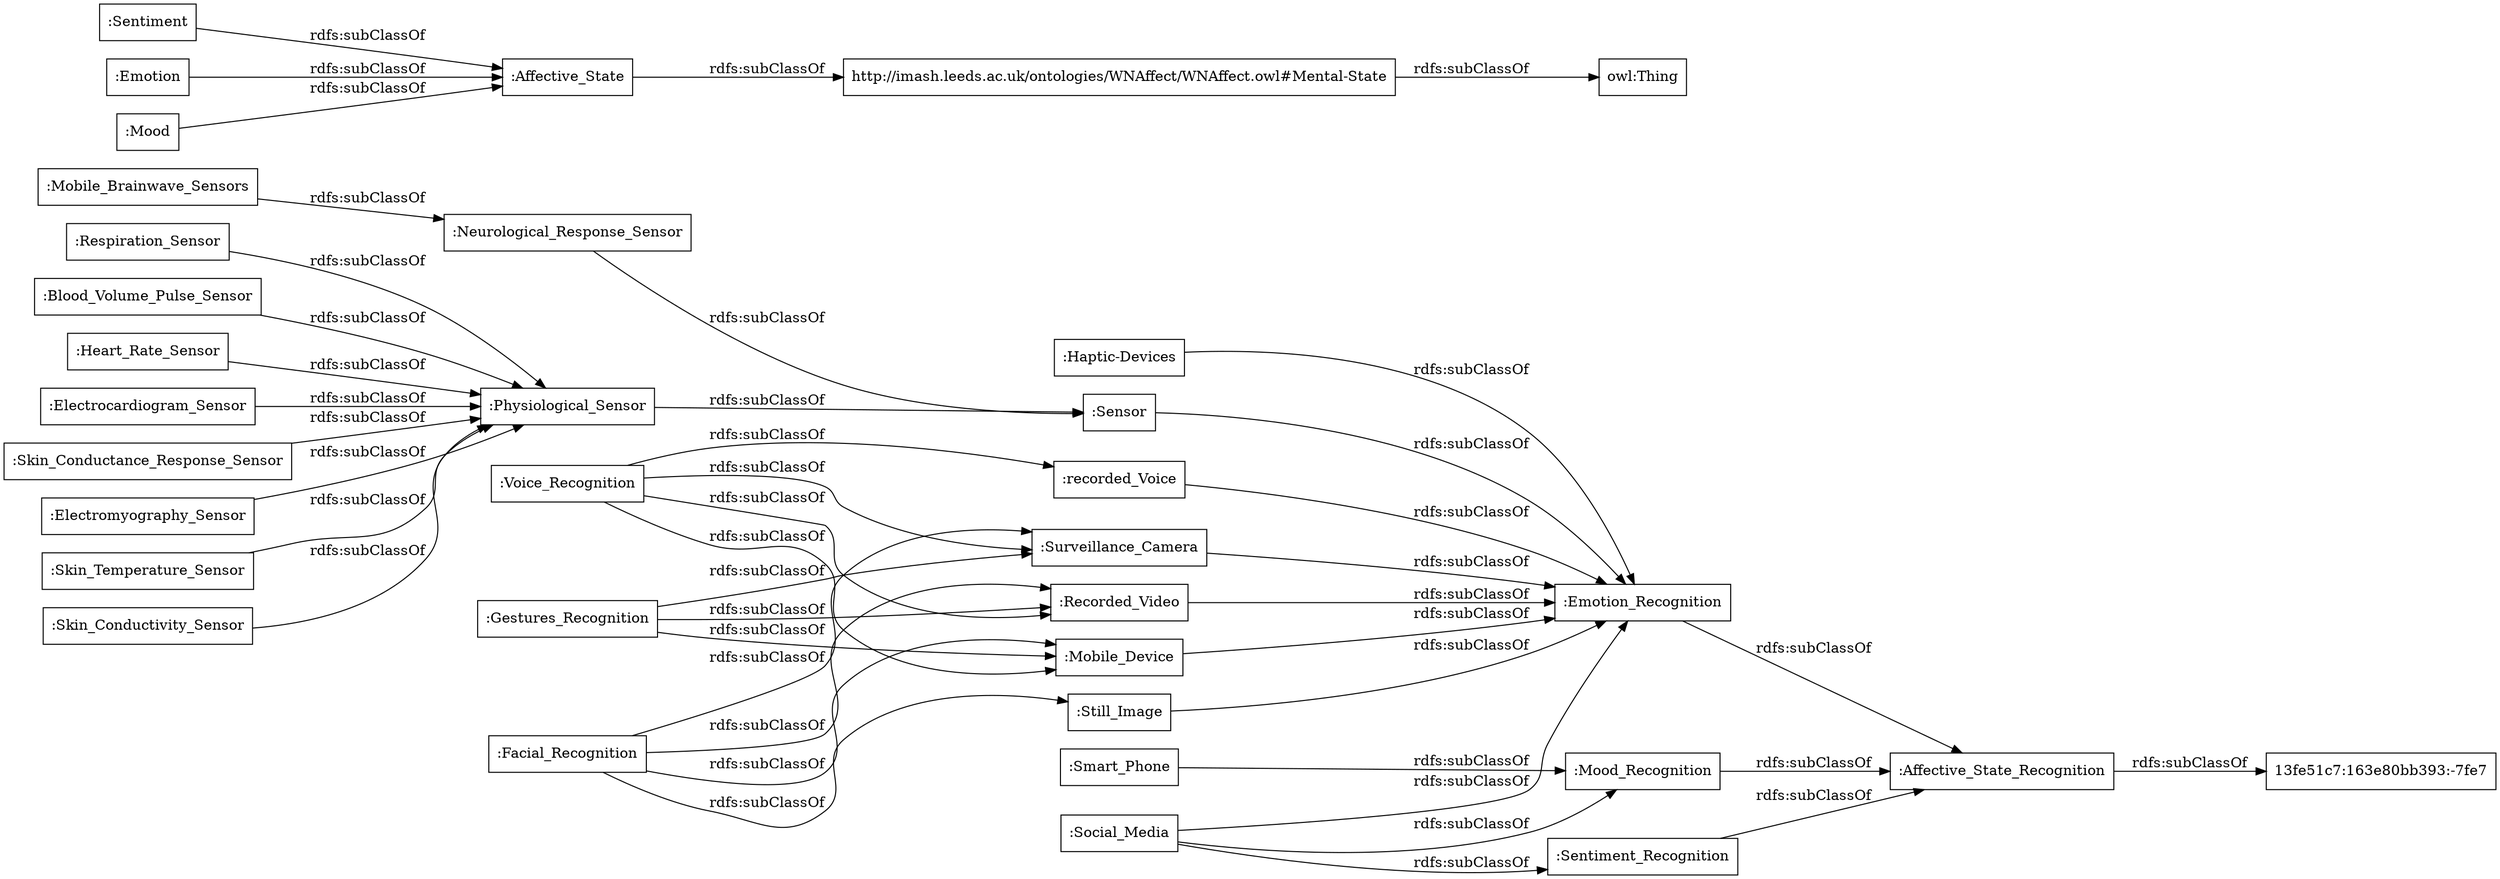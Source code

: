 digraph ar2dtool_diagram { 
rankdir=LR;
size="1000"
node [shape = rectangle, color="black"]; ":Mobile_Device" ":Voice_Recognition" ":Sentiment" ":Heart_Rate_Sensor" ":Neurological_Response_Sensor" ":Haptic-Devices" ":Electrocardiogram_Sensor" ":Still_Image" ":Sensor" ":Emotion" ":Skin_Conductance_Response_Sensor" ":Mood" ":Mobile_Brainwave_Sensors" ":Affective_State" ":recorded_Voice" ":Electromyography_Sensor" ":Physiological_Sensor" ":Emotion_Recognition" ":Skin_Temperature_Sensor" "13fe51c7:163e80bb393:-7fe7" ":Facial_Recognition" ":Skin_Conductivity_Sensor" ":Recorded_Video" ":Surveillance_Camera" ":Gestures_Recognition" "http://imash.leeds.ac.uk/ontologies/WNAffect/WNAffect.owl#Mental-State" ":Mood_Recognition" ":Smart_Phone" ":Sentiment_Recognition" ":Social_Media" ":Respiration_Sensor" ":Blood_Volume_Pulse_Sensor" ":Affective_State_Recognition" ; /*classes style*/
	":Emotion_Recognition" -> ":Affective_State_Recognition" [ label = "rdfs:subClassOf" ];
	":Voice_Recognition" -> ":recorded_Voice" [ label = "rdfs:subClassOf" ];
	":Voice_Recognition" -> ":Surveillance_Camera" [ label = "rdfs:subClassOf" ];
	":Voice_Recognition" -> ":Recorded_Video" [ label = "rdfs:subClassOf" ];
	":Voice_Recognition" -> ":Mobile_Device" [ label = "rdfs:subClassOf" ];
	":Skin_Conductance_Response_Sensor" -> ":Physiological_Sensor" [ label = "rdfs:subClassOf" ];
	":Smart_Phone" -> ":Mood_Recognition" [ label = "rdfs:subClassOf" ];
	":Electromyography_Sensor" -> ":Physiological_Sensor" [ label = "rdfs:subClassOf" ];
	":recorded_Voice" -> ":Emotion_Recognition" [ label = "rdfs:subClassOf" ];
	":Emotion" -> ":Affective_State" [ label = "rdfs:subClassOf" ];
	":Skin_Conductivity_Sensor" -> ":Physiological_Sensor" [ label = "rdfs:subClassOf" ];
	"http://imash.leeds.ac.uk/ontologies/WNAffect/WNAffect.owl#Mental-State" -> "owl:Thing" [ label = "rdfs:subClassOf" ];
	":Facial_Recognition" -> ":Surveillance_Camera" [ label = "rdfs:subClassOf" ];
	":Facial_Recognition" -> ":Still_Image" [ label = "rdfs:subClassOf" ];
	":Facial_Recognition" -> ":Recorded_Video" [ label = "rdfs:subClassOf" ];
	":Facial_Recognition" -> ":Mobile_Device" [ label = "rdfs:subClassOf" ];
	":Skin_Temperature_Sensor" -> ":Physiological_Sensor" [ label = "rdfs:subClassOf" ];
	":Sentiment" -> ":Affective_State" [ label = "rdfs:subClassOf" ];
	":Mood_Recognition" -> ":Affective_State_Recognition" [ label = "rdfs:subClassOf" ];
	":Neurological_Response_Sensor" -> ":Sensor" [ label = "rdfs:subClassOf" ];
	":Affective_State" -> "http://imash.leeds.ac.uk/ontologies/WNAffect/WNAffect.owl#Mental-State" [ label = "rdfs:subClassOf" ];
	":Mobile_Brainwave_Sensors" -> ":Neurological_Response_Sensor" [ label = "rdfs:subClassOf" ];
	":Still_Image" -> ":Emotion_Recognition" [ label = "rdfs:subClassOf" ];
	":Affective_State_Recognition" -> "13fe51c7:163e80bb393:-7fe7" [ label = "rdfs:subClassOf" ];
	":Recorded_Video" -> ":Emotion_Recognition" [ label = "rdfs:subClassOf" ];
	":Sentiment_Recognition" -> ":Affective_State_Recognition" [ label = "rdfs:subClassOf" ];
	":Blood_Volume_Pulse_Sensor" -> ":Physiological_Sensor" [ label = "rdfs:subClassOf" ];
	":Gestures_Recognition" -> ":Surveillance_Camera" [ label = "rdfs:subClassOf" ];
	":Gestures_Recognition" -> ":Recorded_Video" [ label = "rdfs:subClassOf" ];
	":Gestures_Recognition" -> ":Mobile_Device" [ label = "rdfs:subClassOf" ];
	":Surveillance_Camera" -> ":Emotion_Recognition" [ label = "rdfs:subClassOf" ];
	":Mobile_Device" -> ":Emotion_Recognition" [ label = "rdfs:subClassOf" ];
	":Haptic-Devices" -> ":Emotion_Recognition" [ label = "rdfs:subClassOf" ];
	":Physiological_Sensor" -> ":Sensor" [ label = "rdfs:subClassOf" ];
	":Electrocardiogram_Sensor" -> ":Physiological_Sensor" [ label = "rdfs:subClassOf" ];
	":Sensor" -> ":Emotion_Recognition" [ label = "rdfs:subClassOf" ];
	":Mood" -> ":Affective_State" [ label = "rdfs:subClassOf" ];
	":Heart_Rate_Sensor" -> ":Physiological_Sensor" [ label = "rdfs:subClassOf" ];
	":Respiration_Sensor" -> ":Physiological_Sensor" [ label = "rdfs:subClassOf" ];
	":Social_Media" -> ":Sentiment_Recognition" [ label = "rdfs:subClassOf" ];
	":Social_Media" -> ":Mood_Recognition" [ label = "rdfs:subClassOf" ];
	":Social_Media" -> ":Emotion_Recognition" [ label = "rdfs:subClassOf" ];

}
